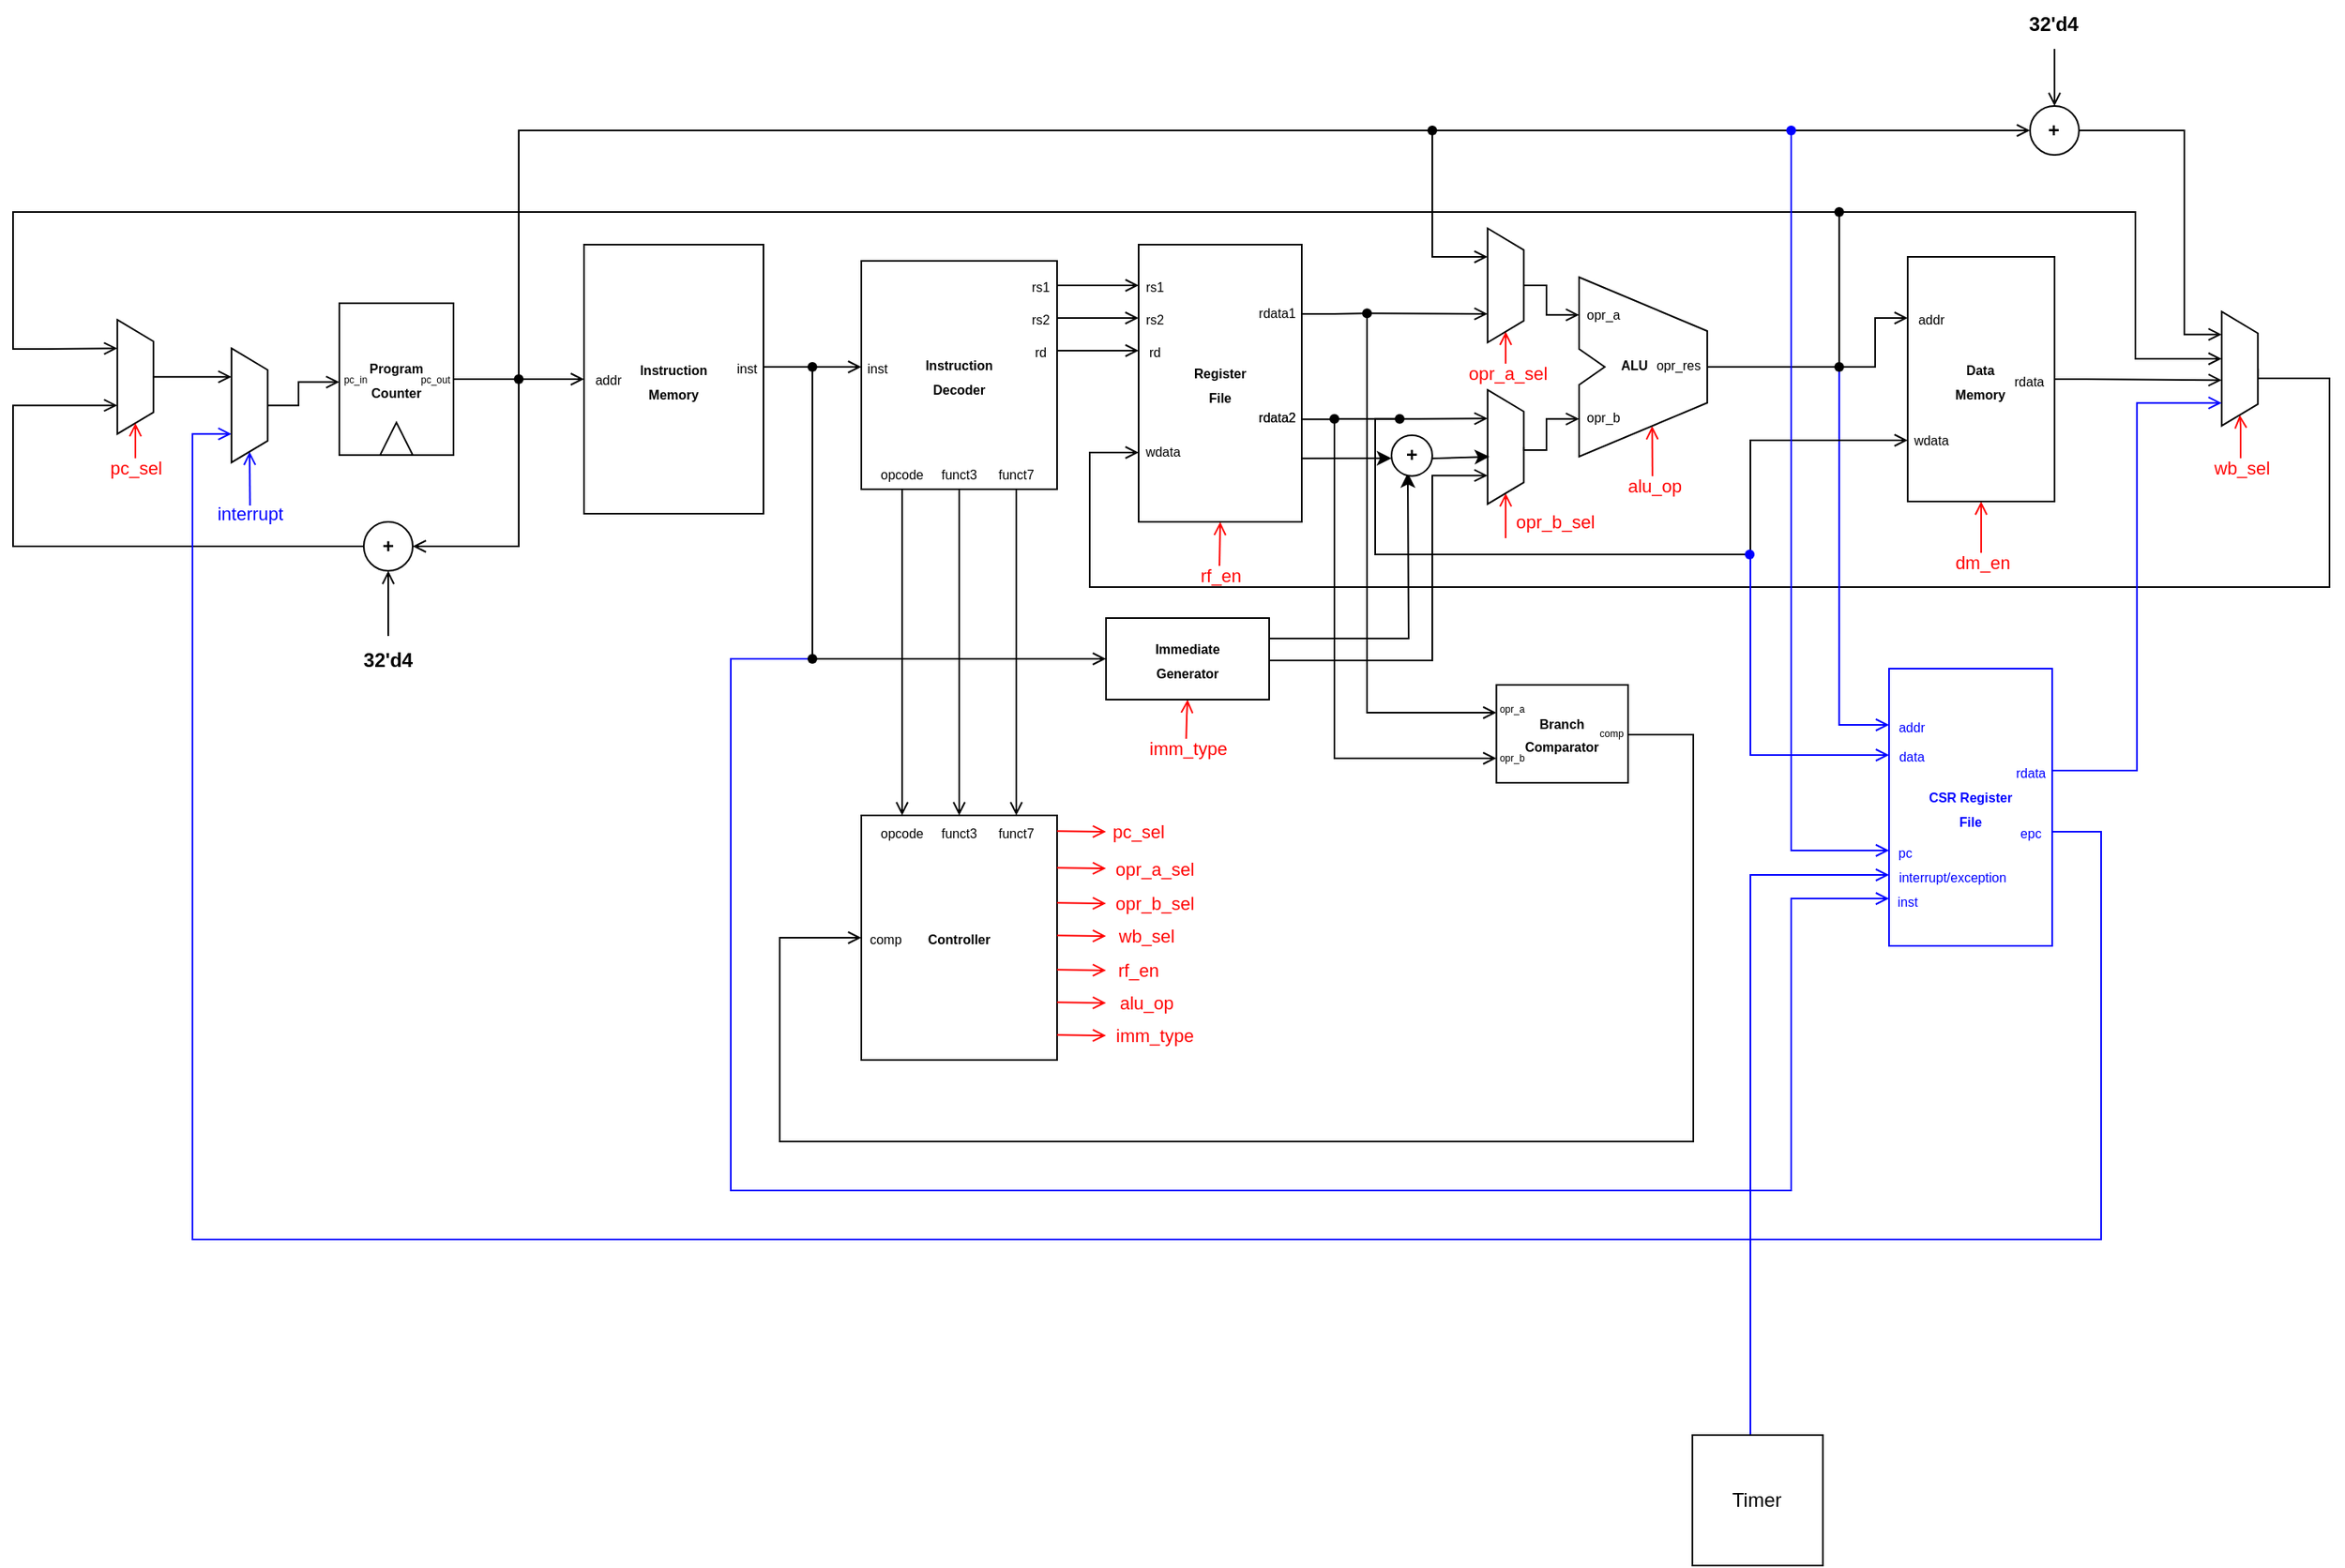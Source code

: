 <mxfile version="24.7.5">
  <diagram name="microarchitecture" id="15ygM7w3dV-8MU-O024R">
    <mxGraphModel dx="2207" dy="823" grid="1" gridSize="10" guides="1" tooltips="1" connect="1" arrows="1" fold="1" page="1" pageScale="1" pageWidth="850" pageHeight="1100" math="0" shadow="0">
      <root>
        <mxCell id="0" />
        <mxCell id="1" parent="0" />
        <mxCell id="EuI0nip87wkuVk568HCP-1" style="edgeStyle=orthogonalEdgeStyle;shape=connector;rounded=0;orthogonalLoop=1;jettySize=auto;html=1;exitX=0.5;exitY=1;exitDx=0;exitDy=0;exitPerimeter=0;labelBackgroundColor=default;strokeColor=#ff0000;align=center;verticalAlign=middle;fontFamily=Helvetica;fontSize=11;fontColor=default;endArrow=open;entryX=0.5;entryY=1;entryDx=0;entryDy=0;entryPerimeter=0;endFill=0;" parent="1" target="EuI0nip87wkuVk568HCP-3" edge="1">
          <mxGeometry relative="1" as="geometry">
            <mxPoint x="454.5" y="420" as="sourcePoint" />
          </mxGeometry>
        </mxCell>
        <mxCell id="EuI0nip87wkuVk568HCP-2" value="&lt;font color=&quot;#ff0000&quot;&gt;rf_en&lt;/font&gt;" style="edgeLabel;html=1;align=center;verticalAlign=middle;resizable=0;points=[];fontSize=11;fontFamily=Helvetica;fontColor=default;" parent="EuI0nip87wkuVk568HCP-1" connectable="0" vertex="1">
          <mxGeometry x="-0.74" relative="1" as="geometry">
            <mxPoint y="6" as="offset" />
          </mxGeometry>
        </mxCell>
        <mxCell id="EuI0nip87wkuVk568HCP-3" value="&lt;b style=&quot;font-size: 8px;&quot;&gt;Register &lt;br&gt;File&lt;/b&gt;" style="rounded=0;whiteSpace=wrap;html=1;points=[[0,0,0,0,0],[0,0.25,0,0,0],[0,0.5,0,0,0],[0,0.75,0,0,0],[0,1,0,0,0],[0.25,0,0,0,0],[0.25,1,0,0,0],[0.5,0,0,0,0],[0.5,1,0,0,0],[0.75,0,0,0,0],[0.75,1,0,0,0],[1,0,0,0,0],[1,0.25,0,0,0],[1,0.5,0,0,0],[1,0.63,0,0,0],[1,0.75,0,0,0],[1,1,0,0,0]];" parent="1" vertex="1">
          <mxGeometry x="405" y="220" width="100" height="170" as="geometry" />
        </mxCell>
        <mxCell id="EuI0nip87wkuVk568HCP-4" value="&lt;b style=&quot;font-size: 8px;&quot;&gt;Instruction &lt;br&gt;Memory&lt;/b&gt;" style="rounded=0;whiteSpace=wrap;html=1;" parent="1" vertex="1">
          <mxGeometry x="65" y="220" width="110" height="165" as="geometry" />
        </mxCell>
        <mxCell id="EuI0nip87wkuVk568HCP-5" value="&lt;font style=&quot;font-size: 8px;&quot;&gt;&lt;b&gt;Instruction&lt;br&gt;Decoder&lt;/b&gt;&lt;/font&gt;" style="rounded=0;whiteSpace=wrap;html=1;" parent="1" vertex="1">
          <mxGeometry x="235" y="230" width="120" height="140" as="geometry" />
        </mxCell>
        <mxCell id="EuI0nip87wkuVk568HCP-6" style="edgeStyle=orthogonalEdgeStyle;rounded=0;orthogonalLoop=1;jettySize=auto;html=1;exitX=1;exitY=0.5;exitDx=0;exitDy=0;entryX=0;entryY=0.5;entryDx=0;entryDy=0;endArrow=open;endFill=0;" parent="1" source="EuI0nip87wkuVk568HCP-18" target="EuI0nip87wkuVk568HCP-17" edge="1">
          <mxGeometry relative="1" as="geometry" />
        </mxCell>
        <mxCell id="EuI0nip87wkuVk568HCP-7" value="&lt;font style=&quot;font-size: 8px;&quot;&gt;rs1&lt;/font&gt;" style="text;html=1;strokeColor=none;fillColor=none;align=center;verticalAlign=middle;whiteSpace=wrap;rounded=0;" parent="1" vertex="1">
          <mxGeometry x="405" y="240" width="20" height="10" as="geometry" />
        </mxCell>
        <mxCell id="EuI0nip87wkuVk568HCP-8" value="&lt;font style=&quot;font-size: 8px;&quot;&gt;rs2&lt;/font&gt;" style="text;html=1;strokeColor=none;fillColor=none;align=center;verticalAlign=middle;whiteSpace=wrap;rounded=0;" parent="1" vertex="1">
          <mxGeometry x="405" y="265" width="20" as="geometry" />
        </mxCell>
        <mxCell id="EuI0nip87wkuVk568HCP-9" value="&lt;font style=&quot;font-size: 8px;&quot;&gt;rd&lt;/font&gt;" style="text;html=1;strokeColor=none;fillColor=none;align=center;verticalAlign=middle;whiteSpace=wrap;rounded=0;" parent="1" vertex="1">
          <mxGeometry x="405" y="280" width="20" height="10" as="geometry" />
        </mxCell>
        <mxCell id="EuI0nip87wkuVk568HCP-10" value="&lt;font style=&quot;font-size: 8px;&quot;&gt;wdata&lt;/font&gt;" style="text;html=1;strokeColor=none;fillColor=none;align=center;verticalAlign=middle;whiteSpace=wrap;rounded=0;" parent="1" vertex="1">
          <mxGeometry x="405" y="341.1" width="30" height="10" as="geometry" />
        </mxCell>
        <mxCell id="EuI0nip87wkuVk568HCP-11" value="" style="endArrow=open;html=1;rounded=0;entryX=0;entryY=0.5;entryDx=0;entryDy=0;exitX=1;exitY=0.5;exitDx=0;exitDy=0;endFill=0;" parent="1" source="EuI0nip87wkuVk568HCP-14" target="EuI0nip87wkuVk568HCP-7" edge="1">
          <mxGeometry width="50" height="50" relative="1" as="geometry">
            <mxPoint x="355" y="250" as="sourcePoint" />
            <mxPoint x="405" y="200" as="targetPoint" />
          </mxGeometry>
        </mxCell>
        <mxCell id="EuI0nip87wkuVk568HCP-12" value="" style="endArrow=open;html=1;rounded=0;entryX=-0.004;entryY=0;entryDx=0;entryDy=0;entryPerimeter=0;exitX=1;exitY=0.5;exitDx=0;exitDy=0;endFill=0;" parent="1" source="EuI0nip87wkuVk568HCP-16" target="EuI0nip87wkuVk568HCP-8" edge="1">
          <mxGeometry width="50" height="50" relative="1" as="geometry">
            <mxPoint x="355" y="265" as="sourcePoint" />
            <mxPoint x="415" y="245" as="targetPoint" />
          </mxGeometry>
        </mxCell>
        <mxCell id="EuI0nip87wkuVk568HCP-13" value="" style="endArrow=open;html=1;rounded=0;exitX=1;exitY=0.5;exitDx=0;exitDy=0;entryX=0;entryY=0.5;entryDx=0;entryDy=0;endFill=0;" parent="1" source="EuI0nip87wkuVk568HCP-15" target="EuI0nip87wkuVk568HCP-9" edge="1">
          <mxGeometry width="50" height="50" relative="1" as="geometry">
            <mxPoint x="375" y="275" as="sourcePoint" />
            <mxPoint x="425" y="225" as="targetPoint" />
          </mxGeometry>
        </mxCell>
        <mxCell id="EuI0nip87wkuVk568HCP-14" value="&lt;font style=&quot;font-size: 8px;&quot;&gt;rs1&lt;/font&gt;" style="text;html=1;strokeColor=none;fillColor=none;align=center;verticalAlign=middle;whiteSpace=wrap;rounded=0;" parent="1" vertex="1">
          <mxGeometry x="335" y="240" width="20" height="10" as="geometry" />
        </mxCell>
        <mxCell id="EuI0nip87wkuVk568HCP-15" value="&lt;font style=&quot;font-size: 8px;&quot;&gt;rd&lt;/font&gt;" style="text;html=1;strokeColor=none;fillColor=none;align=center;verticalAlign=middle;whiteSpace=wrap;rounded=0;" parent="1" vertex="1">
          <mxGeometry x="335" y="280" width="20" height="10" as="geometry" />
        </mxCell>
        <mxCell id="EuI0nip87wkuVk568HCP-16" value="&lt;font style=&quot;font-size: 8px;&quot;&gt;rs2&lt;/font&gt;" style="text;html=1;strokeColor=none;fillColor=none;align=center;verticalAlign=middle;whiteSpace=wrap;rounded=0;" parent="1" vertex="1">
          <mxGeometry x="335" y="260" width="20" height="10" as="geometry" />
        </mxCell>
        <mxCell id="EuI0nip87wkuVk568HCP-17" value="&lt;font style=&quot;font-size: 8px;&quot;&gt;inst&lt;/font&gt;" style="text;html=1;strokeColor=none;fillColor=none;align=center;verticalAlign=middle;whiteSpace=wrap;rounded=0;" parent="1" vertex="1">
          <mxGeometry x="235" y="290" width="20" height="10" as="geometry" />
        </mxCell>
        <mxCell id="EuI0nip87wkuVk568HCP-18" value="&lt;font style=&quot;font-size: 8px;&quot;&gt;inst&lt;/font&gt;" style="text;html=1;strokeColor=none;fillColor=none;align=center;verticalAlign=middle;whiteSpace=wrap;rounded=0;" parent="1" vertex="1">
          <mxGeometry x="155" y="290" width="20" height="10" as="geometry" />
        </mxCell>
        <mxCell id="EuI0nip87wkuVk568HCP-19" style="edgeStyle=orthogonalEdgeStyle;rounded=0;orthogonalLoop=1;jettySize=auto;html=1;entryX=0.5;entryY=0;entryDx=0;entryDy=0;endArrow=open;endFill=0;" parent="1" source="EuI0nip87wkuVk568HCP-20" target="EuI0nip87wkuVk568HCP-28" edge="1">
          <mxGeometry relative="1" as="geometry">
            <mxPoint x="375" y="600.92" as="targetPoint" />
            <Array as="points">
              <mxPoint x="260" y="570" />
              <mxPoint x="260" y="570" />
            </Array>
          </mxGeometry>
        </mxCell>
        <mxCell id="EuI0nip87wkuVk568HCP-20" value="&lt;font style=&quot;font-size: 8px;&quot;&gt;opcode&lt;/font&gt;" style="text;html=1;strokeColor=none;fillColor=none;align=center;verticalAlign=middle;whiteSpace=wrap;rounded=0;" parent="1" vertex="1">
          <mxGeometry x="245" y="350" width="30" height="20" as="geometry" />
        </mxCell>
        <mxCell id="EuI0nip87wkuVk568HCP-21" style="edgeStyle=orthogonalEdgeStyle;rounded=0;orthogonalLoop=1;jettySize=auto;html=1;exitX=0.5;exitY=1;exitDx=0;exitDy=0;entryX=0.5;entryY=0;entryDx=0;entryDy=0;endArrow=open;endFill=0;" parent="1" source="EuI0nip87wkuVk568HCP-22" target="EuI0nip87wkuVk568HCP-29" edge="1">
          <mxGeometry relative="1" as="geometry" />
        </mxCell>
        <mxCell id="EuI0nip87wkuVk568HCP-22" value="&lt;font style=&quot;font-size: 8px;&quot;&gt;funct3&lt;/font&gt;" style="text;html=1;strokeColor=none;fillColor=none;align=center;verticalAlign=middle;whiteSpace=wrap;rounded=0;" parent="1" vertex="1">
          <mxGeometry x="280" y="350" width="30" height="20" as="geometry" />
        </mxCell>
        <mxCell id="EuI0nip87wkuVk568HCP-23" style="edgeStyle=orthogonalEdgeStyle;rounded=0;orthogonalLoop=1;jettySize=auto;html=1;exitX=0.5;exitY=1;exitDx=0;exitDy=0;entryX=0.5;entryY=0;entryDx=0;entryDy=0;endArrow=open;endFill=0;" parent="1" source="EuI0nip87wkuVk568HCP-24" target="EuI0nip87wkuVk568HCP-30" edge="1">
          <mxGeometry relative="1" as="geometry" />
        </mxCell>
        <mxCell id="EuI0nip87wkuVk568HCP-24" value="&lt;font style=&quot;font-size: 8px;&quot;&gt;funct7&lt;/font&gt;" style="text;html=1;strokeColor=none;fillColor=none;align=center;verticalAlign=middle;whiteSpace=wrap;rounded=0;" parent="1" vertex="1">
          <mxGeometry x="315" y="350" width="30" height="20" as="geometry" />
        </mxCell>
        <mxCell id="EuI0nip87wkuVk568HCP-25" style="edgeStyle=orthogonalEdgeStyle;rounded=0;orthogonalLoop=1;jettySize=auto;html=1;entryX=0.57;entryY=0.83;entryDx=0;entryDy=0;entryPerimeter=0;strokeColor=#ff0000;endArrow=open;endFill=0;" parent="1" target="EuI0nip87wkuVk568HCP-32" edge="1">
          <mxGeometry relative="1" as="geometry">
            <mxPoint x="685" y="400" as="targetPoint" />
            <mxPoint x="720" y="370" as="sourcePoint" />
          </mxGeometry>
        </mxCell>
        <mxCell id="EuI0nip87wkuVk568HCP-26" value="&lt;font color=&quot;#ff0000&quot;&gt;alu_op&lt;/font&gt;" style="edgeLabel;html=1;align=center;verticalAlign=middle;resizable=0;points=[];fontSize=11;fontFamily=Helvetica;fontColor=default;" parent="EuI0nip87wkuVk568HCP-25" connectable="0" vertex="1">
          <mxGeometry x="-0.888" relative="1" as="geometry">
            <mxPoint x="1" as="offset" />
          </mxGeometry>
        </mxCell>
        <mxCell id="EuI0nip87wkuVk568HCP-27" value="&lt;font style=&quot;font-size: 8px;&quot;&gt;&lt;b&gt;Controller&lt;/b&gt;&lt;/font&gt;" style="rounded=0;whiteSpace=wrap;html=1;points=[[0,0,0,0,0],[0,0.25,0,0,0],[0,0.5,0,0,0],[0,0.75,0,0,0],[0,1,0,0,0],[0.25,0,0,0,0],[0.25,1,0,0,0],[0.5,0,0,0,0],[0.5,1,0,0,0],[0.75,0,0,0,0],[0.75,1,0,0,0],[1,0.12,0,0,0],[1,0.31,0,0,0],[1,0.5,0,0,0],[1,0.69,0,0,0],[1,0.88,0,0,0]];" parent="1" vertex="1">
          <mxGeometry x="235" y="570" width="120" height="150" as="geometry" />
        </mxCell>
        <mxCell id="EuI0nip87wkuVk568HCP-28" value="&lt;font style=&quot;font-size: 8px;&quot;&gt;opcode&lt;/font&gt;" style="text;html=1;strokeColor=none;fillColor=none;align=center;verticalAlign=middle;whiteSpace=wrap;rounded=0;" parent="1" vertex="1">
          <mxGeometry x="245" y="570" width="30" height="20" as="geometry" />
        </mxCell>
        <mxCell id="EuI0nip87wkuVk568HCP-29" value="&lt;font style=&quot;font-size: 8px;&quot;&gt;funct3&lt;/font&gt;" style="text;html=1;strokeColor=none;fillColor=none;align=center;verticalAlign=middle;whiteSpace=wrap;rounded=0;" parent="1" vertex="1">
          <mxGeometry x="280" y="570" width="30" height="20" as="geometry" />
        </mxCell>
        <mxCell id="EuI0nip87wkuVk568HCP-30" value="&lt;font style=&quot;font-size: 8px;&quot;&gt;funct7&lt;/font&gt;" style="text;html=1;strokeColor=none;fillColor=none;align=center;verticalAlign=middle;whiteSpace=wrap;rounded=0;horizontal=1;" parent="1" vertex="1">
          <mxGeometry x="315" y="570" width="30" height="20" as="geometry" />
        </mxCell>
        <mxCell id="EuI0nip87wkuVk568HCP-31" style="edgeStyle=orthogonalEdgeStyle;rounded=0;orthogonalLoop=1;jettySize=auto;html=1;exitDx=0;exitDy=0;exitPerimeter=0;entryX=0;entryY=0.25;entryDx=0;entryDy=0;endArrow=open;endFill=0;" parent="1" source="EuI0nip87wkuVk568HCP-42" target="EuI0nip87wkuVk568HCP-37" edge="1">
          <mxGeometry relative="1" as="geometry">
            <Array as="points">
              <mxPoint x="856.43" y="295" />
              <mxPoint x="856.43" y="265" />
            </Array>
          </mxGeometry>
        </mxCell>
        <mxCell id="EuI0nip87wkuVk568HCP-32" value="" style="verticalLabelPosition=bottom;verticalAlign=top;html=1;shape=mxgraph.basic.polygon;polyCoords=[[0,0],[1,0.3],[1,0.5],[1,0.7],[0,1],[0,0.6],[0.2,0.5],[0,0.4]];polyline=0;shadow=0;aspect=fixed;points=[[0,0.21,0,0,0],[0,0.79,0,0,0],[0.57,0.83,0,0,0],[1,0.5,0,0,0]];" parent="1" vertex="1">
          <mxGeometry x="675" y="240" width="78.57" height="110" as="geometry" />
        </mxCell>
        <mxCell id="EuI0nip87wkuVk568HCP-33" style="edgeStyle=orthogonalEdgeStyle;rounded=0;orthogonalLoop=1;jettySize=auto;html=1;exitDx=0;exitDy=0;entryX=0.75;entryY=1;entryDx=0;entryDy=0;endArrow=open;endFill=0;" parent="1" source="EuI0nip87wkuVk568HCP-95" target="EuI0nip87wkuVk568HCP-71" edge="1">
          <mxGeometry relative="1" as="geometry">
            <Array as="points">
              <mxPoint x="545" y="263" />
            </Array>
          </mxGeometry>
        </mxCell>
        <mxCell id="EuI0nip87wkuVk568HCP-34" style="edgeStyle=orthogonalEdgeStyle;rounded=0;orthogonalLoop=1;jettySize=auto;html=1;exitX=1;exitY=0.5;exitDx=0;exitDy=0;entryX=0.6;entryY=1;entryDx=0;entryDy=0;entryPerimeter=0;endArrow=open;endFill=0;" parent="1" source="EuI0nip87wkuVk568HCP-37" target="EuI0nip87wkuVk568HCP-126" edge="1">
          <mxGeometry relative="1" as="geometry">
            <mxPoint x="1067.055" y="333.295" as="targetPoint" />
            <Array as="points">
              <mxPoint x="986" y="303" />
              <mxPoint x="1069" y="303" />
            </Array>
          </mxGeometry>
        </mxCell>
        <mxCell id="EuI0nip87wkuVk568HCP-35" style="edgeStyle=orthogonalEdgeStyle;shape=connector;rounded=0;orthogonalLoop=1;jettySize=auto;html=1;labelBackgroundColor=default;strokeColor=#ff0000;align=center;verticalAlign=middle;fontFamily=Helvetica;fontSize=11;fontColor=default;endArrow=open;entryX=0.5;entryY=1;entryDx=0;entryDy=0;endFill=0;" parent="1" target="EuI0nip87wkuVk568HCP-37" edge="1">
          <mxGeometry relative="1" as="geometry">
            <mxPoint x="921.43" y="410" as="sourcePoint" />
          </mxGeometry>
        </mxCell>
        <mxCell id="EuI0nip87wkuVk568HCP-36" value="&lt;font color=&quot;#ff0000&quot;&gt;dm_en&lt;/font&gt;" style="edgeLabel;html=1;align=center;verticalAlign=middle;resizable=0;points=[];fontSize=11;fontFamily=Helvetica;fontColor=default;" parent="EuI0nip87wkuVk568HCP-35" connectable="0" vertex="1">
          <mxGeometry x="-0.537" relative="1" as="geometry">
            <mxPoint y="12" as="offset" />
          </mxGeometry>
        </mxCell>
        <mxCell id="EuI0nip87wkuVk568HCP-37" value="&lt;font style=&quot;font-size: 8px;&quot;&gt;&lt;b&gt;Data&lt;br&gt;Memory&lt;/b&gt;&lt;/font&gt;" style="whiteSpace=wrap;html=1;" parent="1" vertex="1">
          <mxGeometry x="876.43" y="227.5" width="90" height="150" as="geometry" />
        </mxCell>
        <mxCell id="EuI0nip87wkuVk568HCP-38" style="edgeStyle=orthogonalEdgeStyle;shape=connector;rounded=0;orthogonalLoop=1;jettySize=auto;html=1;exitX=0.5;exitY=0;exitDx=0;exitDy=0;labelBackgroundColor=default;strokeColor=#000000;align=center;verticalAlign=middle;fontFamily=Helvetica;fontSize=11;fontColor=default;endArrow=open;entryX=0;entryY=0.75;entryDx=0;entryDy=0;entryPerimeter=0;endFill=0;" parent="1" source="EuI0nip87wkuVk568HCP-126" target="EuI0nip87wkuVk568HCP-3" edge="1">
          <mxGeometry relative="1" as="geometry">
            <mxPoint x="825" y="541.333" as="targetPoint" />
            <mxPoint x="1095.805" y="302.495" as="sourcePoint" />
            <Array as="points">
              <mxPoint x="1091" y="302" />
              <mxPoint x="1135" y="302" />
              <mxPoint x="1135" y="430" />
              <mxPoint x="375" y="430" />
              <mxPoint x="375" y="348" />
            </Array>
          </mxGeometry>
        </mxCell>
        <mxCell id="EuI0nip87wkuVk568HCP-39" value="" style="edgeStyle=orthogonalEdgeStyle;rounded=0;orthogonalLoop=1;jettySize=auto;html=1;exitX=1;exitY=0.5;exitDx=0;exitDy=0;entryDx=0;entryDy=0;endArrow=none;endFill=0;entryX=0.434;entryY=0.63;entryPerimeter=0;exitPerimeter=0;" parent="1" source="EuI0nip87wkuVk568HCP-32" target="EuI0nip87wkuVk568HCP-42" edge="1">
          <mxGeometry relative="1" as="geometry">
            <mxPoint x="805.0" y="295" as="sourcePoint" />
            <mxPoint x="805.0" y="304.86" as="targetPoint" />
            <Array as="points">
              <mxPoint x="785" y="295" />
              <mxPoint x="785" y="295" />
            </Array>
          </mxGeometry>
        </mxCell>
        <mxCell id="EuI0nip87wkuVk568HCP-40" style="edgeStyle=orthogonalEdgeStyle;rounded=0;orthogonalLoop=1;jettySize=auto;html=1;entryX=0.4;entryY=1;entryDx=0;entryDy=0;entryPerimeter=0;endArrow=open;endFill=0;" parent="1" source="EuI0nip87wkuVk568HCP-104" target="EuI0nip87wkuVk568HCP-126" edge="1">
          <mxGeometry relative="1" as="geometry">
            <mxPoint x="1067.055" y="302.495" as="targetPoint" />
            <Array as="points">
              <mxPoint x="1016" y="200" />
              <mxPoint x="1016" y="290" />
              <mxPoint x="1069" y="290" />
            </Array>
          </mxGeometry>
        </mxCell>
        <mxCell id="EuI0nip87wkuVk568HCP-41" style="edgeStyle=orthogonalEdgeStyle;shape=connector;rounded=0;orthogonalLoop=1;jettySize=auto;html=1;entryX=0;entryY=0.5;entryDx=0;entryDy=0;labelBackgroundColor=default;strokeColor=#0000ff;align=center;verticalAlign=middle;fontFamily=Helvetica;fontSize=11;fontColor=default;endArrow=open;endFill=0;" parent="1" source="EuI0nip87wkuVk568HCP-42" target="EuI0nip87wkuVk568HCP-113" edge="1">
          <mxGeometry relative="1" as="geometry">
            <Array as="points">
              <mxPoint x="835" y="295" />
              <mxPoint x="835" y="515" />
            </Array>
          </mxGeometry>
        </mxCell>
        <mxCell id="EuI0nip87wkuVk568HCP-42" value="" style="shape=waypoint;sketch=0;fillStyle=solid;size=6;pointerEvents=1;points=[];fillColor=none;resizable=0;rotatable=0;perimeter=centerPerimeter;snapToPoint=1;" parent="1" vertex="1">
          <mxGeometry x="824.43" y="285" width="20" height="20" as="geometry" />
        </mxCell>
        <mxCell id="EuI0nip87wkuVk568HCP-43" style="edgeStyle=orthogonalEdgeStyle;rounded=0;orthogonalLoop=1;jettySize=auto;html=1;entryX=0;entryY=0.5;entryDx=0;entryDy=0;endArrow=open;endFill=0;" parent="1" source="EuI0nip87wkuVk568HCP-51" target="EuI0nip87wkuVk568HCP-4" edge="1">
          <mxGeometry relative="1" as="geometry" />
        </mxCell>
        <mxCell id="EuI0nip87wkuVk568HCP-44" value="&lt;font style=&quot;font-size: 8px;&quot;&gt;&lt;b&gt;Program&lt;br&gt;Counter&lt;/b&gt;&lt;/font&gt;" style="rounded=0;whiteSpace=wrap;html=1;" parent="1" vertex="1">
          <mxGeometry x="-85" y="255.93" width="70" height="93.13" as="geometry" />
        </mxCell>
        <mxCell id="EuI0nip87wkuVk568HCP-45" value="" style="triangle;whiteSpace=wrap;html=1;rotation=-90;" parent="1" vertex="1">
          <mxGeometry x="-60" y="329.06" width="20" height="20" as="geometry" />
        </mxCell>
        <mxCell id="EuI0nip87wkuVk568HCP-46" value="&lt;b&gt;+&lt;/b&gt;" style="ellipse;whiteSpace=wrap;html=1;aspect=fixed;" parent="1" vertex="1">
          <mxGeometry x="951.43" y="135" width="30" height="30" as="geometry" />
        </mxCell>
        <mxCell id="EuI0nip87wkuVk568HCP-47" style="edgeStyle=orthogonalEdgeStyle;rounded=0;orthogonalLoop=1;jettySize=auto;html=1;entryX=0.2;entryY=1;entryDx=0;entryDy=0;entryPerimeter=0;endArrow=open;endFill=0;" parent="1" source="EuI0nip87wkuVk568HCP-46" target="EuI0nip87wkuVk568HCP-126" edge="1">
          <mxGeometry relative="1" as="geometry">
            <mxPoint x="1067.055" y="271.695" as="targetPoint" />
            <Array as="points">
              <mxPoint x="1046" y="150" />
              <mxPoint x="1046" y="275" />
            </Array>
          </mxGeometry>
        </mxCell>
        <mxCell id="EuI0nip87wkuVk568HCP-48" value="" style="edgeStyle=orthogonalEdgeStyle;rounded=0;orthogonalLoop=1;jettySize=auto;html=1;entryDx=0;entryDy=0;endArrow=none;endFill=0;" parent="1" source="EuI0nip87wkuVk568HCP-44" target="EuI0nip87wkuVk568HCP-51" edge="1">
          <mxGeometry relative="1" as="geometry">
            <mxPoint x="-15" y="302" as="sourcePoint" />
            <mxPoint x="65" y="303" as="targetPoint" />
          </mxGeometry>
        </mxCell>
        <mxCell id="EuI0nip87wkuVk568HCP-49" style="edgeStyle=orthogonalEdgeStyle;rounded=0;orthogonalLoop=1;jettySize=auto;html=1;entryX=0;entryY=0.5;entryDx=0;entryDy=0;endArrow=open;endFill=0;" parent="1" source="EuI0nip87wkuVk568HCP-124" target="EuI0nip87wkuVk568HCP-46" edge="1">
          <mxGeometry relative="1" as="geometry">
            <mxPoint x="816.43" y="160" as="targetPoint" />
            <Array as="points">
              <mxPoint x="816.43" y="150" />
              <mxPoint x="816.43" y="150" />
            </Array>
          </mxGeometry>
        </mxCell>
        <mxCell id="EuI0nip87wkuVk568HCP-50" style="edgeStyle=orthogonalEdgeStyle;rounded=0;orthogonalLoop=1;jettySize=auto;html=1;entryX=1;entryY=0.5;entryDx=0;entryDy=0;endArrow=open;endFill=0;" parent="1" source="EuI0nip87wkuVk568HCP-51" target="EuI0nip87wkuVk568HCP-53" edge="1">
          <mxGeometry relative="1" as="geometry">
            <Array as="points">
              <mxPoint x="25" y="405" />
            </Array>
          </mxGeometry>
        </mxCell>
        <mxCell id="EuI0nip87wkuVk568HCP-51" value="" style="shape=waypoint;sketch=0;fillStyle=solid;size=6;pointerEvents=1;points=[];fillColor=none;resizable=0;rotatable=0;perimeter=centerPerimeter;snapToPoint=1;" parent="1" vertex="1">
          <mxGeometry x="15" y="292.5" width="20" height="20" as="geometry" />
        </mxCell>
        <mxCell id="EuI0nip87wkuVk568HCP-52" style="edgeStyle=orthogonalEdgeStyle;rounded=0;orthogonalLoop=1;jettySize=auto;html=1;exitX=0.5;exitY=0;exitDx=0;exitDy=0;entryX=0.25;entryY=1;entryDx=0;entryDy=0;endArrow=open;endFill=0;" parent="1" source="EuI0nip87wkuVk568HCP-80" target="EuI0nip87wkuVk568HCP-144" edge="1">
          <mxGeometry relative="1" as="geometry">
            <Array as="points" />
          </mxGeometry>
        </mxCell>
        <mxCell id="EuI0nip87wkuVk568HCP-53" value="&lt;b&gt;+&lt;/b&gt;" style="ellipse;whiteSpace=wrap;html=1;aspect=fixed;" parent="1" vertex="1">
          <mxGeometry x="-70" y="390" width="30" height="30" as="geometry" />
        </mxCell>
        <mxCell id="EuI0nip87wkuVk568HCP-54" style="edgeStyle=orthogonalEdgeStyle;rounded=0;orthogonalLoop=1;jettySize=auto;html=1;entryX=0.5;entryY=1;entryDx=0;entryDy=0;endArrow=open;endFill=0;" parent="1" source="EuI0nip87wkuVk568HCP-55" target="EuI0nip87wkuVk568HCP-53" edge="1">
          <mxGeometry relative="1" as="geometry" />
        </mxCell>
        <mxCell id="EuI0nip87wkuVk568HCP-55" value="&lt;b&gt;32&#39;d4&lt;/b&gt;" style="text;html=1;strokeColor=none;fillColor=none;align=center;verticalAlign=middle;whiteSpace=wrap;rounded=0;" parent="1" vertex="1">
          <mxGeometry x="-85" y="460" width="60" height="30" as="geometry" />
        </mxCell>
        <mxCell id="EuI0nip87wkuVk568HCP-56" style="edgeStyle=orthogonalEdgeStyle;rounded=0;orthogonalLoop=1;jettySize=auto;html=1;entryX=0.5;entryY=0;entryDx=0;entryDy=0;endArrow=open;endFill=0;" parent="1" source="EuI0nip87wkuVk568HCP-57" target="EuI0nip87wkuVk568HCP-46" edge="1">
          <mxGeometry relative="1" as="geometry" />
        </mxCell>
        <mxCell id="EuI0nip87wkuVk568HCP-57" value="&lt;b&gt;32&#39;d4&lt;/b&gt;" style="text;html=1;strokeColor=none;fillColor=none;align=center;verticalAlign=middle;whiteSpace=wrap;rounded=0;" parent="1" vertex="1">
          <mxGeometry x="936.43" y="70" width="60" height="30" as="geometry" />
        </mxCell>
        <mxCell id="EuI0nip87wkuVk568HCP-58" value="&lt;font style=&quot;font-size: 8px;&quot;&gt;addr&lt;/font&gt;" style="text;html=1;strokeColor=none;fillColor=none;align=center;verticalAlign=middle;whiteSpace=wrap;rounded=0;" parent="1" vertex="1">
          <mxGeometry x="65" y="297.49" width="30" height="10" as="geometry" />
        </mxCell>
        <mxCell id="EuI0nip87wkuVk568HCP-59" style="edgeStyle=orthogonalEdgeStyle;rounded=0;orthogonalLoop=1;jettySize=auto;html=1;entryX=1;entryY=0.5;entryDx=0;entryDy=0;strokeColor=#ff0000;endArrow=open;endFill=0;" parent="1" target="EuI0nip87wkuVk568HCP-61" edge="1">
          <mxGeometry relative="1" as="geometry">
            <mxPoint x="630" y="400" as="sourcePoint" />
          </mxGeometry>
        </mxCell>
        <mxCell id="EuI0nip87wkuVk568HCP-60" value="&lt;font color=&quot;#ff0000&quot;&gt;opr_b_sel&lt;/font&gt;" style="edgeLabel;html=1;align=center;verticalAlign=middle;resizable=0;points=[];fontSize=11;fontFamily=Helvetica;fontColor=default;" parent="EuI0nip87wkuVk568HCP-59" connectable="0" vertex="1">
          <mxGeometry x="-0.859" y="1" relative="1" as="geometry">
            <mxPoint x="31" y="-8" as="offset" />
          </mxGeometry>
        </mxCell>
        <mxCell id="EuI0nip87wkuVk568HCP-61" value="" style="shape=trapezoid;perimeter=trapezoidPerimeter;whiteSpace=wrap;html=1;fixedSize=1;rotation=90;size=13.27;" parent="1" vertex="1">
          <mxGeometry x="595" y="333" width="70" height="22.2" as="geometry" />
        </mxCell>
        <mxCell id="EuI0nip87wkuVk568HCP-62" style="edgeStyle=orthogonalEdgeStyle;rounded=0;orthogonalLoop=1;jettySize=auto;html=1;exitX=0.5;exitY=0;exitDx=0;exitDy=0;exitPerimeter=0;entryX=0;entryY=0.79;entryDx=0;entryDy=0;entryPerimeter=0;endArrow=open;endFill=0;" parent="1" source="EuI0nip87wkuVk568HCP-61" target="EuI0nip87wkuVk568HCP-32" edge="1">
          <mxGeometry relative="1" as="geometry">
            <Array as="points">
              <mxPoint x="655" y="346" />
              <mxPoint x="655" y="327" />
            </Array>
          </mxGeometry>
        </mxCell>
        <mxCell id="EuI0nip87wkuVk568HCP-63" style="edgeStyle=orthogonalEdgeStyle;rounded=0;orthogonalLoop=1;jettySize=auto;html=1;entryX=0.75;entryY=1;entryDx=0;entryDy=0;exitX=1;exitY=0.5;exitDx=0;exitDy=0;endArrow=open;endFill=0;" parent="1" source="EuI0nip87wkuVk568HCP-66" target="EuI0nip87wkuVk568HCP-61" edge="1">
          <mxGeometry relative="1" as="geometry">
            <Array as="points">
              <mxPoint x="585" y="475" />
              <mxPoint x="585" y="362" />
            </Array>
          </mxGeometry>
        </mxCell>
        <mxCell id="EuI0nip87wkuVk568HCP-64" style="edgeStyle=orthogonalEdgeStyle;rounded=0;orthogonalLoop=1;jettySize=auto;html=1;strokeColor=#FF0000;endArrow=open;endFill=0;" parent="1" target="EuI0nip87wkuVk568HCP-66" edge="1">
          <mxGeometry relative="1" as="geometry">
            <mxPoint x="434" y="529" as="sourcePoint" />
          </mxGeometry>
        </mxCell>
        <mxCell id="EuI0nip87wkuVk568HCP-65" value="&lt;font color=&quot;#ff0000&quot;&gt;imm_type&lt;/font&gt;" style="edgeLabel;html=1;align=center;verticalAlign=middle;resizable=0;points=[];fontSize=11;fontFamily=Helvetica;fontColor=default;" parent="EuI0nip87wkuVk568HCP-64" connectable="0" vertex="1">
          <mxGeometry x="-0.64" y="1" relative="1" as="geometry">
            <mxPoint x="2" y="5" as="offset" />
          </mxGeometry>
        </mxCell>
        <mxCell id="H_d8gS4-WrTlVjUCSUD9-4" style="edgeStyle=orthogonalEdgeStyle;rounded=0;orthogonalLoop=1;jettySize=auto;html=1;exitX=1;exitY=0.25;exitDx=0;exitDy=0;" parent="1" source="EuI0nip87wkuVk568HCP-66" edge="1">
          <mxGeometry relative="1" as="geometry">
            <mxPoint x="570" y="360" as="targetPoint" />
          </mxGeometry>
        </mxCell>
        <mxCell id="EuI0nip87wkuVk568HCP-66" value="&lt;font style=&quot;font-size: 8px;&quot;&gt;&lt;b&gt;Immediate&lt;br&gt;Generator&lt;/b&gt;&lt;/font&gt;" style="rounded=0;whiteSpace=wrap;html=1;" parent="1" vertex="1">
          <mxGeometry x="385" y="449" width="100" height="50" as="geometry" />
        </mxCell>
        <mxCell id="EuI0nip87wkuVk568HCP-67" style="edgeStyle=orthogonalEdgeStyle;rounded=0;orthogonalLoop=1;jettySize=auto;html=1;entryX=0;entryY=0.5;entryDx=0;entryDy=0;endArrow=open;endFill=0;" parent="1" source="EuI0nip87wkuVk568HCP-68" target="EuI0nip87wkuVk568HCP-66" edge="1">
          <mxGeometry relative="1" as="geometry">
            <Array as="points">
              <mxPoint x="205" y="474" />
            </Array>
          </mxGeometry>
        </mxCell>
        <mxCell id="EuI0nip87wkuVk568HCP-68" value="" style="shape=waypoint;sketch=0;fillStyle=solid;size=6;pointerEvents=1;points=[];fillColor=none;resizable=0;rotatable=0;perimeter=centerPerimeter;snapToPoint=1;" parent="1" vertex="1">
          <mxGeometry x="195" y="285" width="20" height="20" as="geometry" />
        </mxCell>
        <mxCell id="EuI0nip87wkuVk568HCP-69" style="edgeStyle=orthogonalEdgeStyle;rounded=0;orthogonalLoop=1;jettySize=auto;html=1;entryX=1;entryY=0.5;entryDx=0;entryDy=0;strokeColor=#ff0000;endArrow=open;endFill=0;" parent="1" target="EuI0nip87wkuVk568HCP-71" edge="1">
          <mxGeometry relative="1" as="geometry">
            <mxPoint x="630" y="300" as="sourcePoint" />
          </mxGeometry>
        </mxCell>
        <mxCell id="EuI0nip87wkuVk568HCP-70" value="&lt;font color=&quot;#ff0000&quot;&gt;opr_a_sel&lt;/font&gt;" style="edgeLabel;html=1;align=center;verticalAlign=middle;resizable=0;points=[];fontSize=11;fontFamily=Helvetica;fontColor=default;" parent="EuI0nip87wkuVk568HCP-69" connectable="0" vertex="1">
          <mxGeometry x="-0.907" y="-1" relative="1" as="geometry">
            <mxPoint as="offset" />
          </mxGeometry>
        </mxCell>
        <mxCell id="EuI0nip87wkuVk568HCP-71" value="" style="shape=trapezoid;perimeter=trapezoidPerimeter;whiteSpace=wrap;html=1;fixedSize=1;rotation=90;size=13.27;" parent="1" vertex="1">
          <mxGeometry x="595" y="233.9" width="70" height="22.2" as="geometry" />
        </mxCell>
        <mxCell id="EuI0nip87wkuVk568HCP-72" value="" style="edgeStyle=orthogonalEdgeStyle;rounded=0;orthogonalLoop=1;jettySize=auto;html=1;endArrow=none;endFill=0;" parent="1" source="EuI0nip87wkuVk568HCP-97" target="EuI0nip87wkuVk568HCP-51" edge="1">
          <mxGeometry relative="1" as="geometry">
            <mxPoint x="565" y="170" as="sourcePoint" />
            <mxPoint x="-145" y="285" as="targetPoint" />
            <Array as="points">
              <mxPoint x="25" y="150" />
            </Array>
          </mxGeometry>
        </mxCell>
        <mxCell id="EuI0nip87wkuVk568HCP-73" style="edgeStyle=orthogonalEdgeStyle;rounded=0;orthogonalLoop=1;jettySize=auto;html=1;entryX=0.25;entryY=1;entryDx=0;entryDy=0;endArrow=open;endFill=0;" parent="1" source="EuI0nip87wkuVk568HCP-97" target="EuI0nip87wkuVk568HCP-71" edge="1">
          <mxGeometry relative="1" as="geometry">
            <mxPoint x="585" y="170" as="sourcePoint" />
            <Array as="points">
              <mxPoint x="585" y="228" />
            </Array>
          </mxGeometry>
        </mxCell>
        <mxCell id="EuI0nip87wkuVk568HCP-74" style="edgeStyle=orthogonalEdgeStyle;rounded=0;orthogonalLoop=1;jettySize=auto;html=1;entryX=0;entryY=0.21;entryDx=0;entryDy=0;entryPerimeter=0;exitX=0.5;exitY=0;exitDx=0;exitDy=0;endArrow=open;endFill=0;" parent="1" source="EuI0nip87wkuVk568HCP-71" target="EuI0nip87wkuVk568HCP-32" edge="1">
          <mxGeometry relative="1" as="geometry">
            <mxPoint x="635" y="260" as="sourcePoint" />
            <Array as="points">
              <mxPoint x="655" y="245" />
              <mxPoint x="655" y="263" />
            </Array>
          </mxGeometry>
        </mxCell>
        <mxCell id="EuI0nip87wkuVk568HCP-75" style="edgeStyle=orthogonalEdgeStyle;shape=connector;rounded=0;orthogonalLoop=1;jettySize=auto;html=1;labelBackgroundColor=default;strokeColor=#000000;align=center;verticalAlign=middle;fontFamily=Helvetica;fontSize=11;fontColor=default;endArrow=open;exitX=1;exitY=0.75;exitDx=0;exitDy=0;entryX=0;entryY=0.5;entryDx=0;entryDy=0;endFill=0;" parent="1" source="EuI0nip87wkuVk568HCP-82" target="EuI0nip87wkuVk568HCP-81" edge="1">
          <mxGeometry relative="1" as="geometry">
            <mxPoint x="245" y="626.5" as="targetPoint" />
            <mxPoint x="755.71" y="521.5" as="sourcePoint" />
            <Array as="points">
              <mxPoint x="745" y="520" />
              <mxPoint x="745" y="770" />
              <mxPoint x="185" y="770" />
              <mxPoint x="185" y="645" />
            </Array>
          </mxGeometry>
        </mxCell>
        <mxCell id="EuI0nip87wkuVk568HCP-76" value="&lt;font style=&quot;font-size: 8px;&quot;&gt;&lt;b&gt;Branch&lt;br&gt;Comparator&lt;/b&gt;&lt;/font&gt;" style="whiteSpace=wrap;html=1;fontFamily=Helvetica;fontSize=11;fontColor=default;" parent="1" vertex="1">
          <mxGeometry x="624.29" y="490" width="80.71" height="60" as="geometry" />
        </mxCell>
        <mxCell id="EuI0nip87wkuVk568HCP-77" style="edgeStyle=orthogonalEdgeStyle;shape=connector;rounded=0;orthogonalLoop=1;jettySize=auto;html=1;entryX=0;entryY=1;entryDx=0;entryDy=0;labelBackgroundColor=default;strokeColor=#000000;align=center;verticalAlign=middle;fontFamily=Helvetica;fontSize=11;fontColor=default;endArrow=open;endFill=0;" parent="1" source="EuI0nip87wkuVk568HCP-95" target="EuI0nip87wkuVk568HCP-83" edge="1">
          <mxGeometry relative="1" as="geometry">
            <mxPoint x="635" y="280" as="sourcePoint" />
            <mxPoint x="675.0" y="507" as="targetPoint" />
            <Array as="points">
              <mxPoint x="545" y="507" />
            </Array>
          </mxGeometry>
        </mxCell>
        <mxCell id="EuI0nip87wkuVk568HCP-78" style="edgeStyle=orthogonalEdgeStyle;shape=connector;rounded=0;orthogonalLoop=1;jettySize=auto;html=1;labelBackgroundColor=default;strokeColor=#000000;align=center;verticalAlign=middle;fontFamily=Helvetica;fontSize=11;fontColor=default;endArrow=open;entryX=0;entryY=0.75;entryDx=0;entryDy=0;endFill=0;" parent="1" source="EuI0nip87wkuVk568HCP-93" target="EuI0nip87wkuVk568HCP-76" edge="1">
          <mxGeometry relative="1" as="geometry">
            <mxPoint x="615" y="250" as="targetPoint" />
            <mxPoint x="535" y="330" as="sourcePoint" />
            <Array as="points">
              <mxPoint x="525" y="535" />
            </Array>
          </mxGeometry>
        </mxCell>
        <mxCell id="EuI0nip87wkuVk568HCP-79" value="" style="edgeStyle=orthogonalEdgeStyle;rounded=0;orthogonalLoop=1;jettySize=auto;html=1;exitX=0;exitY=0.5;exitDx=0;exitDy=0;entryX=0.75;entryY=1;entryDx=0;entryDy=0;endArrow=open;endFill=0;" parent="1" source="EuI0nip87wkuVk568HCP-53" target="EuI0nip87wkuVk568HCP-80" edge="1">
          <mxGeometry relative="1" as="geometry">
            <mxPoint x="-70" y="405" as="sourcePoint" />
            <mxPoint x="-85" y="302" as="targetPoint" />
            <Array as="points">
              <mxPoint x="-285" y="405" />
              <mxPoint x="-285" y="319" />
            </Array>
          </mxGeometry>
        </mxCell>
        <mxCell id="EuI0nip87wkuVk568HCP-80" value="" style="shape=trapezoid;perimeter=trapezoidPerimeter;whiteSpace=wrap;html=1;fixedSize=1;rotation=90;size=13.27;" parent="1" vertex="1">
          <mxGeometry x="-245" y="290.0" width="70" height="22.2" as="geometry" />
        </mxCell>
        <mxCell id="EuI0nip87wkuVk568HCP-81" value="&lt;font style=&quot;font-size: 8px;&quot;&gt;comp&lt;/font&gt;" style="text;html=1;strokeColor=none;fillColor=none;align=center;verticalAlign=middle;whiteSpace=wrap;rounded=0;" parent="1" vertex="1">
          <mxGeometry x="235" y="635" width="30" height="20" as="geometry" />
        </mxCell>
        <mxCell id="EuI0nip87wkuVk568HCP-82" value="&lt;font style=&quot;font-size: 6px;&quot;&gt;comp&lt;/font&gt;" style="text;html=1;strokeColor=none;fillColor=none;align=center;verticalAlign=middle;whiteSpace=wrap;rounded=0;" parent="1" vertex="1">
          <mxGeometry x="685" y="513" width="20" height="10" as="geometry" />
        </mxCell>
        <mxCell id="EuI0nip87wkuVk568HCP-83" value="&lt;font style=&quot;font-size: 6px;&quot;&gt;opr_a&lt;/font&gt;" style="text;html=1;strokeColor=none;fillColor=none;align=center;verticalAlign=middle;whiteSpace=wrap;rounded=0;" parent="1" vertex="1">
          <mxGeometry x="624.29" y="499" width="20" height="8" as="geometry" />
        </mxCell>
        <mxCell id="EuI0nip87wkuVk568HCP-84" value="&lt;font style=&quot;font-size: 6px;&quot;&gt;opr_b&lt;/font&gt;" style="text;html=1;strokeColor=none;fillColor=none;align=center;verticalAlign=middle;whiteSpace=wrap;rounded=0;" parent="1" vertex="1">
          <mxGeometry x="624.29" y="529" width="20" height="8" as="geometry" />
        </mxCell>
        <mxCell id="EuI0nip87wkuVk568HCP-85" value="&lt;font style=&quot;font-size: 6px;&quot;&gt;pc_in&lt;/font&gt;" style="text;html=1;strokeColor=none;fillColor=none;align=center;verticalAlign=middle;whiteSpace=wrap;rounded=0;" parent="1" vertex="1">
          <mxGeometry x="-85" y="293" width="20" height="15" as="geometry" />
        </mxCell>
        <mxCell id="EuI0nip87wkuVk568HCP-86" value="&lt;font style=&quot;font-size: 6px;&quot;&gt;pc_out&lt;/font&gt;" style="text;html=1;strokeColor=none;fillColor=none;align=center;verticalAlign=middle;whiteSpace=wrap;rounded=0;" parent="1" vertex="1">
          <mxGeometry x="-37" y="296" width="22" height="10" as="geometry" />
        </mxCell>
        <mxCell id="EuI0nip87wkuVk568HCP-87" style="edgeStyle=orthogonalEdgeStyle;shape=connector;rounded=0;orthogonalLoop=1;jettySize=auto;html=1;entryX=0;entryY=0.75;entryDx=0;entryDy=0;labelBackgroundColor=default;strokeColor=#000000;align=center;verticalAlign=middle;fontFamily=Helvetica;fontSize=11;fontColor=default;endArrow=open;endFill=0;" parent="1" source="EuI0nip87wkuVk568HCP-90" target="EuI0nip87wkuVk568HCP-37" edge="1">
          <mxGeometry relative="1" as="geometry">
            <Array as="points">
              <mxPoint x="550" y="327" />
              <mxPoint x="550" y="410" />
              <mxPoint x="780" y="410" />
              <mxPoint x="780" y="340" />
            </Array>
          </mxGeometry>
        </mxCell>
        <mxCell id="EuI0nip87wkuVk568HCP-88" value="&lt;font style=&quot;font-size: 8px;&quot;&gt;rdata2&lt;/font&gt;" style="text;html=1;strokeColor=none;fillColor=none;align=center;verticalAlign=middle;whiteSpace=wrap;rounded=0;" parent="1" vertex="1">
          <mxGeometry x="475" y="320" width="30" height="10" as="geometry" />
        </mxCell>
        <mxCell id="EuI0nip87wkuVk568HCP-89" value="&lt;font style=&quot;font-size: 8px;&quot;&gt;rdata1&lt;/font&gt;" style="text;html=1;strokeColor=none;fillColor=none;align=center;verticalAlign=middle;whiteSpace=wrap;rounded=0;" parent="1" vertex="1">
          <mxGeometry x="475" y="256.1" width="30" height="10" as="geometry" />
        </mxCell>
        <mxCell id="EuI0nip87wkuVk568HCP-90" value="" style="shape=waypoint;sketch=0;fillStyle=solid;size=6;pointerEvents=1;points=[];fillColor=none;resizable=0;rotatable=0;perimeter=centerPerimeter;snapToPoint=1;fontFamily=Helvetica;fontSize=11;fontColor=default;" parent="1" vertex="1">
          <mxGeometry x="555" y="316.87" width="20" height="20" as="geometry" />
        </mxCell>
        <mxCell id="EuI0nip87wkuVk568HCP-91" value="" style="edgeStyle=orthogonalEdgeStyle;rounded=0;orthogonalLoop=1;jettySize=auto;html=1;entryDx=0;entryDy=0;entryPerimeter=0;exitX=1;exitY=0.63;exitDx=0;exitDy=0;exitPerimeter=0;endArrow=none;endFill=0;" parent="1" source="EuI0nip87wkuVk568HCP-3" target="EuI0nip87wkuVk568HCP-93" edge="1">
          <mxGeometry relative="1" as="geometry">
            <mxPoint x="505" y="327" as="sourcePoint" />
            <mxPoint x="555" y="327" as="targetPoint" />
            <Array as="points" />
          </mxGeometry>
        </mxCell>
        <mxCell id="EuI0nip87wkuVk568HCP-92" style="edgeStyle=orthogonalEdgeStyle;shape=connector;rounded=0;orthogonalLoop=1;jettySize=auto;html=1;entryX=0.25;entryY=1;entryDx=0;entryDy=0;labelBackgroundColor=default;strokeColor=#000000;align=center;verticalAlign=middle;fontFamily=Helvetica;fontSize=11;fontColor=default;endArrow=open;endFill=0;" parent="1" source="EuI0nip87wkuVk568HCP-93" target="EuI0nip87wkuVk568HCP-61" edge="1">
          <mxGeometry relative="1" as="geometry" />
        </mxCell>
        <mxCell id="EuI0nip87wkuVk568HCP-93" value="" style="shape=waypoint;sketch=0;fillStyle=solid;size=6;pointerEvents=1;points=[];fillColor=none;resizable=0;rotatable=0;perimeter=centerPerimeter;snapToPoint=1;fontFamily=Helvetica;fontSize=11;fontColor=default;" parent="1" vertex="1">
          <mxGeometry x="515" y="316.87" width="20" height="20" as="geometry" />
        </mxCell>
        <mxCell id="EuI0nip87wkuVk568HCP-94" value="" style="edgeStyle=orthogonalEdgeStyle;rounded=0;orthogonalLoop=1;jettySize=auto;html=1;exitX=1;exitY=0.25;exitDx=0;exitDy=0;exitPerimeter=0;endArrow=none;endFill=0;" parent="1" source="EuI0nip87wkuVk568HCP-3" target="EuI0nip87wkuVk568HCP-95" edge="1">
          <mxGeometry relative="1" as="geometry">
            <mxPoint x="505" y="263" as="sourcePoint" />
            <mxPoint x="525" y="280" as="targetPoint" />
          </mxGeometry>
        </mxCell>
        <mxCell id="EuI0nip87wkuVk568HCP-95" value="" style="shape=waypoint;sketch=0;fillStyle=solid;size=6;pointerEvents=1;points=[];fillColor=none;resizable=0;rotatable=0;perimeter=centerPerimeter;snapToPoint=1;fontFamily=Helvetica;fontSize=11;fontColor=default;" parent="1" vertex="1">
          <mxGeometry x="535" y="252.1" width="20" height="20" as="geometry" />
        </mxCell>
        <mxCell id="EuI0nip87wkuVk568HCP-96" value="" style="edgeStyle=orthogonalEdgeStyle;rounded=0;orthogonalLoop=1;jettySize=auto;html=1;entryDx=0;entryDy=0;endArrow=open;endFill=0;" parent="1" target="EuI0nip87wkuVk568HCP-97" edge="1">
          <mxGeometry relative="1" as="geometry">
            <mxPoint x="585" y="150" as="sourcePoint" />
            <mxPoint x="619" y="207" as="targetPoint" />
            <Array as="points" />
          </mxGeometry>
        </mxCell>
        <mxCell id="EuI0nip87wkuVk568HCP-97" value="" style="shape=waypoint;sketch=0;fillStyle=solid;size=6;pointerEvents=1;points=[];fillColor=none;resizable=0;rotatable=0;perimeter=centerPerimeter;snapToPoint=1;" parent="1" vertex="1">
          <mxGeometry x="575" y="140" width="20" height="20" as="geometry" />
        </mxCell>
        <mxCell id="EuI0nip87wkuVk568HCP-98" style="edgeStyle=orthogonalEdgeStyle;shape=connector;rounded=0;orthogonalLoop=1;jettySize=auto;html=1;labelBackgroundColor=default;strokeColor=#ff0000;align=center;verticalAlign=middle;fontFamily=Helvetica;fontSize=11;fontColor=default;endArrow=open;entryX=1;entryY=0.5;entryDx=0;entryDy=0;endFill=0;" parent="1" target="EuI0nip87wkuVk568HCP-126" edge="1">
          <mxGeometry relative="1" as="geometry">
            <mxPoint x="1079.5" y="331.545" as="targetPoint" />
            <mxPoint x="1080.5" y="360.69" as="sourcePoint" />
            <Array as="points">
              <mxPoint x="1080" y="331" />
              <mxPoint x="1080" y="331" />
            </Array>
          </mxGeometry>
        </mxCell>
        <mxCell id="EuI0nip87wkuVk568HCP-99" value="&lt;font color=&quot;#ff0000&quot;&gt;wb_sel&lt;/font&gt;" style="edgeLabel;html=1;align=center;verticalAlign=middle;resizable=0;points=[];fontSize=11;fontFamily=Helvetica;fontColor=default;" parent="EuI0nip87wkuVk568HCP-98" connectable="0" vertex="1">
          <mxGeometry x="-0.377" relative="1" as="geometry">
            <mxPoint y="8" as="offset" />
          </mxGeometry>
        </mxCell>
        <mxCell id="EuI0nip87wkuVk568HCP-100" style="edgeStyle=orthogonalEdgeStyle;rounded=0;orthogonalLoop=1;jettySize=auto;html=1;entryX=1;entryY=0.5;entryDx=0;entryDy=0;strokeColor=#ff0000;endArrow=open;endFill=0;" parent="1" target="EuI0nip87wkuVk568HCP-80" edge="1">
          <mxGeometry relative="1" as="geometry">
            <mxPoint x="-210.22" y="335.18" as="targetPoint" />
            <mxPoint x="-210" y="358.61" as="sourcePoint" />
          </mxGeometry>
        </mxCell>
        <mxCell id="EuI0nip87wkuVk568HCP-101" value="&lt;font color=&quot;#ff0000&quot;&gt;pc_sel&lt;/font&gt;" style="edgeLabel;html=1;align=center;verticalAlign=middle;resizable=0;points=[];fontSize=11;fontFamily=Helvetica;fontColor=default;" parent="EuI0nip87wkuVk568HCP-100" connectable="0" vertex="1">
          <mxGeometry x="-0.327" y="-1" relative="1" as="geometry">
            <mxPoint x="-1" y="8" as="offset" />
          </mxGeometry>
        </mxCell>
        <mxCell id="EuI0nip87wkuVk568HCP-102" value="" style="edgeStyle=orthogonalEdgeStyle;rounded=0;orthogonalLoop=1;jettySize=auto;html=1;entryDx=0;entryDy=0;entryPerimeter=0;endArrow=none;endFill=0;" parent="1" source="EuI0nip87wkuVk568HCP-42" target="EuI0nip87wkuVk568HCP-104" edge="1">
          <mxGeometry relative="1" as="geometry">
            <mxPoint x="1067.43" y="302" as="targetPoint" />
            <mxPoint x="835" y="290" as="sourcePoint" />
            <Array as="points" />
          </mxGeometry>
        </mxCell>
        <mxCell id="EuI0nip87wkuVk568HCP-103" style="edgeStyle=orthogonalEdgeStyle;shape=connector;rounded=0;orthogonalLoop=1;jettySize=auto;html=1;entryX=0.25;entryY=1;entryDx=0;entryDy=0;labelBackgroundColor=default;strokeColor=#000000;align=center;verticalAlign=middle;fontFamily=Helvetica;fontSize=11;fontColor=default;endArrow=open;endFill=0;" parent="1" source="EuI0nip87wkuVk568HCP-104" target="EuI0nip87wkuVk568HCP-80" edge="1">
          <mxGeometry relative="1" as="geometry">
            <Array as="points">
              <mxPoint x="-285" y="200" />
              <mxPoint x="-285" y="284" />
              <mxPoint x="-265" y="284" />
            </Array>
          </mxGeometry>
        </mxCell>
        <mxCell id="EuI0nip87wkuVk568HCP-104" value="" style="shape=waypoint;sketch=0;fillStyle=solid;size=6;pointerEvents=1;points=[];fillColor=none;resizable=0;rotatable=0;perimeter=centerPerimeter;snapToPoint=1;fontFamily=Helvetica;fontSize=11;fontColor=default;" parent="1" vertex="1">
          <mxGeometry x="824.43" y="190" width="20" height="20" as="geometry" />
        </mxCell>
        <mxCell id="EuI0nip87wkuVk568HCP-105" value="&lt;font style=&quot;font-size: 8px;&quot;&gt;opr_a&lt;/font&gt;" style="text;html=1;strokeColor=none;fillColor=none;align=center;verticalAlign=middle;whiteSpace=wrap;rounded=0;" parent="1" vertex="1">
          <mxGeometry x="675" y="257.1" width="30" height="10" as="geometry" />
        </mxCell>
        <mxCell id="EuI0nip87wkuVk568HCP-106" value="&lt;font style=&quot;font-size: 8px;&quot;&gt;opr_b&lt;/font&gt;" style="text;html=1;strokeColor=none;fillColor=none;align=center;verticalAlign=middle;whiteSpace=wrap;rounded=0;" parent="1" vertex="1">
          <mxGeometry x="675" y="320" width="30" height="10" as="geometry" />
        </mxCell>
        <mxCell id="EuI0nip87wkuVk568HCP-107" value="&lt;font style=&quot;font-size: 8px;&quot;&gt;opr_res&lt;/font&gt;" style="text;html=1;strokeColor=none;fillColor=none;align=center;verticalAlign=middle;whiteSpace=wrap;rounded=0;" parent="1" vertex="1">
          <mxGeometry x="720.71" y="288.12" width="30" height="10" as="geometry" />
        </mxCell>
        <mxCell id="EuI0nip87wkuVk568HCP-108" value="&lt;font style=&quot;font-size: 8px;&quot;&gt;addr&lt;/font&gt;" style="text;html=1;strokeColor=none;fillColor=none;align=center;verticalAlign=middle;whiteSpace=wrap;rounded=0;" parent="1" vertex="1">
          <mxGeometry x="876.43" y="260" width="30" height="10" as="geometry" />
        </mxCell>
        <mxCell id="EuI0nip87wkuVk568HCP-109" value="&lt;font style=&quot;font-size: 8px;&quot;&gt;wdata&lt;/font&gt;" style="text;html=1;strokeColor=none;fillColor=none;align=center;verticalAlign=middle;whiteSpace=wrap;rounded=0;" parent="1" vertex="1">
          <mxGeometry x="876.43" y="334.06" width="30" height="10" as="geometry" />
        </mxCell>
        <mxCell id="EuI0nip87wkuVk568HCP-110" value="&lt;font style=&quot;font-size: 8px;&quot;&gt;rdata&lt;/font&gt;" style="text;html=1;strokeColor=none;fillColor=none;align=center;verticalAlign=middle;whiteSpace=wrap;rounded=0;" parent="1" vertex="1">
          <mxGeometry x="936.43" y="298.12" width="30" height="10" as="geometry" />
        </mxCell>
        <mxCell id="EuI0nip87wkuVk568HCP-111" value="&lt;b style=&quot;font-size: 8px;&quot;&gt;&lt;font color=&quot;#0000ff&quot;&gt;CSR Register &lt;br&gt;File&lt;/font&gt;&lt;/b&gt;" style="rounded=0;whiteSpace=wrap;html=1;points=[[0,0,0,0,0],[0,0.25,0,0,0],[0,0.5,0,0,0],[0,0.75,0,0,0],[0,1,0,0,0],[0.25,0,0,0,0],[0.25,1,0,0,0],[0.5,0,0,0,0],[0.5,1,0,0,0],[0.75,0,0,0,0],[0.75,1,0,0,0],[1,0,0,0,0],[1,0.25,0,0,0],[1,0.5,0,0,0],[1,0.63,0,0,0],[1,0.75,0,0,0],[1,1,0,0,0]];fontColor=#007FFF;strokeColor=#0000FF;" parent="1" vertex="1">
          <mxGeometry x="865" y="480" width="100" height="170" as="geometry" />
        </mxCell>
        <mxCell id="EuI0nip87wkuVk568HCP-112" value="&lt;font style=&quot;font-size: 8px;&quot;&gt;pc&lt;/font&gt;" style="text;html=1;strokeColor=none;fillColor=none;align=center;verticalAlign=middle;whiteSpace=wrap;rounded=0;fontColor=#0000ff;" parent="1" vertex="1">
          <mxGeometry x="865" y="584" width="20" height="15" as="geometry" />
        </mxCell>
        <mxCell id="EuI0nip87wkuVk568HCP-113" value="&lt;font style=&quot;font-size: 8px;&quot;&gt;addr&lt;/font&gt;" style="text;html=1;strokeColor=none;fillColor=none;align=center;verticalAlign=middle;whiteSpace=wrap;rounded=0;fontColor=#0000ff;" parent="1" vertex="1">
          <mxGeometry x="865" y="507" width="27.5" height="15" as="geometry" />
        </mxCell>
        <mxCell id="EuI0nip87wkuVk568HCP-114" style="edgeStyle=orthogonalEdgeStyle;shape=connector;rounded=0;orthogonalLoop=1;jettySize=auto;html=1;labelBackgroundColor=default;strokeColor=#0000ff;align=center;verticalAlign=middle;fontFamily=Helvetica;fontSize=11;fontColor=default;endArrow=open;entryX=0;entryY=0.5;entryDx=0;entryDy=0;endFill=0;exitX=0.5;exitY=0;exitDx=0;exitDy=0;" parent="1" source="EuI0nip87wkuVk568HCP-149" target="EuI0nip87wkuVk568HCP-115" edge="1">
          <mxGeometry relative="1" as="geometry">
            <mxPoint x="730" y="1146.667" as="sourcePoint" />
            <Array as="points">
              <mxPoint x="780" y="950" />
              <mxPoint x="780" y="607" />
            </Array>
          </mxGeometry>
        </mxCell>
        <mxCell id="EuI0nip87wkuVk568HCP-115" value="&lt;span style=&quot;font-size: 8px;&quot;&gt;interrupt/exception&lt;br&gt;&lt;/span&gt;" style="text;html=1;strokeColor=none;fillColor=none;align=center;verticalAlign=middle;whiteSpace=wrap;rounded=0;fontColor=#0000ff;" parent="1" vertex="1">
          <mxGeometry x="865" y="599" width="77.5" height="15" as="geometry" />
        </mxCell>
        <mxCell id="EuI0nip87wkuVk568HCP-116" value="&lt;font style=&quot;font-size: 8px;&quot;&gt;data&lt;/font&gt;" style="text;html=1;strokeColor=none;fillColor=none;align=center;verticalAlign=middle;whiteSpace=wrap;rounded=0;fontColor=#0000ff;" parent="1" vertex="1">
          <mxGeometry x="865" y="525.5" width="27.5" height="15" as="geometry" />
        </mxCell>
        <mxCell id="EuI0nip87wkuVk568HCP-117" style="edgeStyle=orthogonalEdgeStyle;shape=connector;rounded=0;orthogonalLoop=1;jettySize=auto;html=1;labelBackgroundColor=default;strokeColor=#0000ff;align=center;verticalAlign=middle;fontFamily=Helvetica;fontSize=11;fontColor=default;endArrow=open;exitX=0.568;exitY=0.998;exitDx=0;exitDy=0;exitPerimeter=0;endFill=0;" parent="1" source="EuI0nip87wkuVk568HCP-125" target="EuI0nip87wkuVk568HCP-118" edge="1">
          <mxGeometry relative="1" as="geometry">
            <mxPoint x="135" y="570" as="sourcePoint" />
            <Array as="points">
              <mxPoint x="155" y="474" />
              <mxPoint x="155" y="800" />
              <mxPoint x="805" y="800" />
              <mxPoint x="805" y="621" />
            </Array>
          </mxGeometry>
        </mxCell>
        <mxCell id="EuI0nip87wkuVk568HCP-118" value="&lt;font style=&quot;font-size: 8px;&quot;&gt;inst&lt;/font&gt;" style="text;html=1;strokeColor=none;fillColor=none;align=center;verticalAlign=middle;whiteSpace=wrap;rounded=0;fontColor=#0000ff;" parent="1" vertex="1">
          <mxGeometry x="865" y="614" width="22.5" height="15" as="geometry" />
        </mxCell>
        <mxCell id="EuI0nip87wkuVk568HCP-119" value="&lt;font style=&quot;font-size: 8px;&quot;&gt;rdata&lt;/font&gt;" style="text;html=1;strokeColor=none;fillColor=none;align=center;verticalAlign=middle;whiteSpace=wrap;rounded=0;fontColor=#0000ff;" parent="1" vertex="1">
          <mxGeometry x="937.5" y="535" width="27.5" height="15" as="geometry" />
        </mxCell>
        <mxCell id="EuI0nip87wkuVk568HCP-120" style="edgeStyle=orthogonalEdgeStyle;shape=connector;rounded=0;orthogonalLoop=1;jettySize=auto;html=1;labelBackgroundColor=default;strokeColor=#0000ff;align=center;verticalAlign=middle;fontFamily=Helvetica;fontSize=11;fontColor=default;endArrow=open;entryX=0.75;entryY=1;entryDx=0;entryDy=0;endFill=0;" parent="1" source="EuI0nip87wkuVk568HCP-121" target="EuI0nip87wkuVk568HCP-144" edge="1">
          <mxGeometry relative="1" as="geometry">
            <mxPoint x="-165" y="470" as="targetPoint" />
            <Array as="points">
              <mxPoint x="995" y="580" />
              <mxPoint x="995" y="830" />
              <mxPoint x="-175" y="830" />
              <mxPoint x="-175" y="336" />
            </Array>
          </mxGeometry>
        </mxCell>
        <mxCell id="EuI0nip87wkuVk568HCP-121" value="&lt;font style=&quot;font-size: 8px;&quot;&gt;epc&lt;/font&gt;" style="text;html=1;strokeColor=none;fillColor=none;align=center;verticalAlign=middle;whiteSpace=wrap;rounded=0;fontColor=#0000ff;" parent="1" vertex="1">
          <mxGeometry x="937.5" y="572.5" width="27.5" height="15" as="geometry" />
        </mxCell>
        <mxCell id="EuI0nip87wkuVk568HCP-122" style="edgeStyle=orthogonalEdgeStyle;shape=connector;rounded=0;orthogonalLoop=1;jettySize=auto;html=1;labelBackgroundColor=default;strokeColor=#0000ff;align=center;verticalAlign=middle;fontFamily=Helvetica;fontSize=11;fontColor=default;endArrow=open;entryX=0;entryY=0.5;entryDx=0;entryDy=0;endFill=0;" parent="1" source="EuI0nip87wkuVk568HCP-124" target="EuI0nip87wkuVk568HCP-112" edge="1">
          <mxGeometry relative="1" as="geometry">
            <mxPoint x="835" y="530" as="targetPoint" />
            <Array as="points">
              <mxPoint x="805" y="592" />
            </Array>
          </mxGeometry>
        </mxCell>
        <mxCell id="EuI0nip87wkuVk568HCP-123" value="" style="edgeStyle=orthogonalEdgeStyle;rounded=0;orthogonalLoop=1;jettySize=auto;html=1;entryDx=0;entryDy=0;endArrow=none;endFill=0;" parent="1" source="EuI0nip87wkuVk568HCP-97" target="EuI0nip87wkuVk568HCP-124" edge="1">
          <mxGeometry relative="1" as="geometry">
            <mxPoint x="585" y="150" as="sourcePoint" />
            <mxPoint x="900" y="150" as="targetPoint" />
            <Array as="points" />
          </mxGeometry>
        </mxCell>
        <mxCell id="EuI0nip87wkuVk568HCP-124" value="" style="shape=waypoint;sketch=0;fillStyle=solid;size=6;pointerEvents=1;points=[];fillColor=none;resizable=0;rotatable=0;perimeter=centerPerimeter;snapToPoint=1;fontFamily=Helvetica;fontSize=11;fontColor=default;strokeColor=#0000FF;" parent="1" vertex="1">
          <mxGeometry x="795" y="140" width="20" height="20" as="geometry" />
        </mxCell>
        <mxCell id="EuI0nip87wkuVk568HCP-125" value="" style="shape=waypoint;sketch=0;fillStyle=solid;size=6;pointerEvents=1;points=[];fillColor=none;resizable=0;rotatable=0;perimeter=centerPerimeter;snapToPoint=1;fontFamily=Helvetica;fontSize=11;fontColor=default;" parent="1" vertex="1">
          <mxGeometry x="195" y="464" width="20" height="20" as="geometry" />
        </mxCell>
        <mxCell id="EuI0nip87wkuVk568HCP-126" value="" style="shape=trapezoid;perimeter=trapezoidPerimeter;whiteSpace=wrap;html=1;fixedSize=1;rotation=90;size=13.27;points=[[0,0,0,0,0],[0,0.25,0,0,0],[0,0.5,0,0,0],[0,0.75,0,0,0],[0,1,0,0,0],[0.2,1,0,0,0],[0.25,0,0,0,0],[0.4,1,0,0,0],[0.5,0,0,0,0],[0.6,1,0,0,0],[0.75,0,0,0,0],[0.8,0.64,0,0,8],[1,0,0,0,0],[1,0.25,0,0,0],[1,0.5,0,0,0],[1,0.75,0,0,0],[1,1,0,0,0]];" parent="1" vertex="1">
          <mxGeometry x="1045" y="285.0" width="70" height="22.2" as="geometry" />
        </mxCell>
        <mxCell id="EuI0nip87wkuVk568HCP-127" style="edgeStyle=orthogonalEdgeStyle;shape=connector;rounded=0;orthogonalLoop=1;jettySize=auto;html=1;entryX=0.8;entryY=0.64;entryDx=0;entryDy=8;entryPerimeter=0;labelBackgroundColor=default;strokeColor=#0000ff;align=center;verticalAlign=middle;fontFamily=Helvetica;fontSize=11;fontColor=default;endArrow=open;endFill=0;" parent="1" source="EuI0nip87wkuVk568HCP-119" target="EuI0nip87wkuVk568HCP-126" edge="1">
          <mxGeometry relative="1" as="geometry" />
        </mxCell>
        <mxCell id="EuI0nip87wkuVk568HCP-128" value="" style="endArrow=open;html=1;rounded=0;labelBackgroundColor=default;strokeColor=#ff0000;align=center;verticalAlign=middle;fontFamily=Helvetica;fontSize=11;fontColor=default;shape=connector;entryX=0;entryY=0.5;entryDx=0;entryDy=0;endFill=0;" parent="1" target="EuI0nip87wkuVk568HCP-129" edge="1">
          <mxGeometry width="50" height="50" relative="1" as="geometry">
            <mxPoint x="355" y="579.67" as="sourcePoint" />
            <mxPoint x="435" y="580" as="targetPoint" />
          </mxGeometry>
        </mxCell>
        <mxCell id="EuI0nip87wkuVk568HCP-129" value="&lt;font color=&quot;#ff0000&quot;&gt;pc_sel&lt;/font&gt;" style="text;html=1;strokeColor=none;fillColor=none;align=center;verticalAlign=middle;whiteSpace=wrap;rounded=0;fontSize=11;fontFamily=Helvetica;fontColor=default;" parent="1" vertex="1">
          <mxGeometry x="385" y="565" width="40" height="30" as="geometry" />
        </mxCell>
        <mxCell id="EuI0nip87wkuVk568HCP-130" value="" style="endArrow=open;html=1;rounded=0;labelBackgroundColor=default;strokeColor=#ff0000;align=center;verticalAlign=middle;fontFamily=Helvetica;fontSize=11;fontColor=default;shape=connector;entryX=0;entryY=0.5;entryDx=0;entryDy=0;endFill=0;" parent="1" target="EuI0nip87wkuVk568HCP-131" edge="1">
          <mxGeometry width="50" height="50" relative="1" as="geometry">
            <mxPoint x="355" y="602.17" as="sourcePoint" />
            <mxPoint x="435" y="602.5" as="targetPoint" />
          </mxGeometry>
        </mxCell>
        <mxCell id="EuI0nip87wkuVk568HCP-131" value="&lt;font color=&quot;#ff0000&quot;&gt;opr_a_sel&lt;/font&gt;" style="text;html=1;strokeColor=none;fillColor=none;align=center;verticalAlign=middle;whiteSpace=wrap;rounded=0;fontSize=11;fontFamily=Helvetica;fontColor=default;" parent="1" vertex="1">
          <mxGeometry x="385" y="587.5" width="60" height="30" as="geometry" />
        </mxCell>
        <mxCell id="EuI0nip87wkuVk568HCP-132" value="" style="endArrow=open;html=1;rounded=0;labelBackgroundColor=default;strokeColor=#ff0000;align=center;verticalAlign=middle;fontFamily=Helvetica;fontSize=11;fontColor=default;shape=connector;entryX=0;entryY=0.5;entryDx=0;entryDy=0;endFill=0;" parent="1" target="EuI0nip87wkuVk568HCP-133" edge="1">
          <mxGeometry width="50" height="50" relative="1" as="geometry">
            <mxPoint x="355" y="623.67" as="sourcePoint" />
            <mxPoint x="435" y="624" as="targetPoint" />
          </mxGeometry>
        </mxCell>
        <mxCell id="EuI0nip87wkuVk568HCP-133" value="&lt;font color=&quot;#ff0000&quot;&gt;opr_b_sel&lt;/font&gt;" style="text;html=1;strokeColor=none;fillColor=none;align=center;verticalAlign=middle;whiteSpace=wrap;rounded=0;fontSize=11;fontFamily=Helvetica;fontColor=default;" parent="1" vertex="1">
          <mxGeometry x="385" y="609" width="60" height="30" as="geometry" />
        </mxCell>
        <mxCell id="EuI0nip87wkuVk568HCP-134" value="" style="endArrow=open;html=1;rounded=0;labelBackgroundColor=default;strokeColor=#ff0000;align=center;verticalAlign=middle;fontFamily=Helvetica;fontSize=11;fontColor=default;shape=connector;entryX=0;entryY=0.5;entryDx=0;entryDy=0;endFill=0;" parent="1" target="EuI0nip87wkuVk568HCP-135" edge="1">
          <mxGeometry width="50" height="50" relative="1" as="geometry">
            <mxPoint x="355" y="643.67" as="sourcePoint" />
            <mxPoint x="435" y="644" as="targetPoint" />
          </mxGeometry>
        </mxCell>
        <mxCell id="EuI0nip87wkuVk568HCP-135" value="&lt;font color=&quot;#ff0000&quot;&gt;wb_sel&lt;/font&gt;" style="text;html=1;strokeColor=none;fillColor=none;align=center;verticalAlign=middle;whiteSpace=wrap;rounded=0;fontSize=11;fontFamily=Helvetica;fontColor=default;" parent="1" vertex="1">
          <mxGeometry x="385" y="629" width="50" height="30" as="geometry" />
        </mxCell>
        <mxCell id="EuI0nip87wkuVk568HCP-136" value="" style="endArrow=open;html=1;rounded=0;labelBackgroundColor=default;strokeColor=#ff0000;align=center;verticalAlign=middle;fontFamily=Helvetica;fontSize=11;fontColor=default;shape=connector;entryX=0;entryY=0.5;entryDx=0;entryDy=0;endFill=0;" parent="1" target="EuI0nip87wkuVk568HCP-137" edge="1">
          <mxGeometry width="50" height="50" relative="1" as="geometry">
            <mxPoint x="355" y="664.67" as="sourcePoint" />
            <mxPoint x="435" y="665" as="targetPoint" />
          </mxGeometry>
        </mxCell>
        <mxCell id="EuI0nip87wkuVk568HCP-137" value="&lt;font color=&quot;#ff0000&quot;&gt;rf_en&lt;/font&gt;" style="text;html=1;strokeColor=none;fillColor=none;align=center;verticalAlign=middle;whiteSpace=wrap;rounded=0;fontSize=11;fontFamily=Helvetica;fontColor=default;" parent="1" vertex="1">
          <mxGeometry x="385" y="650" width="40" height="30" as="geometry" />
        </mxCell>
        <mxCell id="EuI0nip87wkuVk568HCP-138" value="" style="endArrow=open;html=1;rounded=0;labelBackgroundColor=default;strokeColor=#ff0000;align=center;verticalAlign=middle;fontFamily=Helvetica;fontSize=11;fontColor=default;shape=connector;entryX=0;entryY=0.5;entryDx=0;entryDy=0;endFill=0;" parent="1" target="EuI0nip87wkuVk568HCP-139" edge="1">
          <mxGeometry width="50" height="50" relative="1" as="geometry">
            <mxPoint x="355" y="684.67" as="sourcePoint" />
            <mxPoint x="435" y="685" as="targetPoint" />
          </mxGeometry>
        </mxCell>
        <mxCell id="EuI0nip87wkuVk568HCP-139" value="&lt;font color=&quot;#ff0000&quot;&gt;alu_op&lt;/font&gt;" style="text;html=1;strokeColor=none;fillColor=none;align=center;verticalAlign=middle;whiteSpace=wrap;rounded=0;fontSize=11;fontFamily=Helvetica;fontColor=default;" parent="1" vertex="1">
          <mxGeometry x="385" y="670" width="50" height="30" as="geometry" />
        </mxCell>
        <mxCell id="EuI0nip87wkuVk568HCP-140" value="" style="endArrow=open;html=1;rounded=0;labelBackgroundColor=default;strokeColor=#ff0000;align=center;verticalAlign=middle;fontFamily=Helvetica;fontSize=11;fontColor=default;shape=connector;entryX=0;entryY=0.5;entryDx=0;entryDy=0;endFill=0;" parent="1" target="EuI0nip87wkuVk568HCP-141" edge="1">
          <mxGeometry width="50" height="50" relative="1" as="geometry">
            <mxPoint x="355" y="704.67" as="sourcePoint" />
            <mxPoint x="435" y="705" as="targetPoint" />
          </mxGeometry>
        </mxCell>
        <mxCell id="EuI0nip87wkuVk568HCP-141" value="&lt;font color=&quot;#ff0000&quot;&gt;imm_type&lt;/font&gt;" style="text;html=1;strokeColor=none;fillColor=none;align=center;verticalAlign=middle;whiteSpace=wrap;rounded=0;fontSize=11;fontFamily=Helvetica;fontColor=default;" parent="1" vertex="1">
          <mxGeometry x="385" y="690" width="60" height="30" as="geometry" />
        </mxCell>
        <mxCell id="EuI0nip87wkuVk568HCP-142" style="edgeStyle=orthogonalEdgeStyle;shape=connector;rounded=0;orthogonalLoop=1;jettySize=auto;html=1;entryX=0;entryY=0.75;entryDx=0;entryDy=0;labelBackgroundColor=default;strokeColor=#000000;align=center;verticalAlign=middle;fontFamily=Helvetica;fontSize=11;fontColor=default;endArrow=open;exitX=0.5;exitY=0;exitDx=0;exitDy=0;endFill=0;" parent="1" source="EuI0nip87wkuVk568HCP-144" target="EuI0nip87wkuVk568HCP-85" edge="1">
          <mxGeometry relative="1" as="geometry">
            <Array as="points">
              <mxPoint x="-110" y="319" />
              <mxPoint x="-110" y="304" />
            </Array>
          </mxGeometry>
        </mxCell>
        <mxCell id="EuI0nip87wkuVk568HCP-143" style="edgeStyle=orthogonalEdgeStyle;shape=connector;rounded=0;orthogonalLoop=1;jettySize=auto;html=1;exitX=1;exitY=0.5;exitDx=0;exitDy=0;labelBackgroundColor=default;strokeColor=#0000ff;align=center;verticalAlign=middle;fontFamily=Helvetica;fontSize=11;fontColor=default;endArrow=open;entryX=1;entryY=0.5;entryDx=0;entryDy=0;endFill=0;" parent="1" target="EuI0nip87wkuVk568HCP-144" edge="1">
          <mxGeometry relative="1" as="geometry">
            <mxPoint x="-139.727" y="380" as="sourcePoint" />
          </mxGeometry>
        </mxCell>
        <mxCell id="EuI0nip87wkuVk568HCP-144" value="" style="shape=trapezoid;perimeter=trapezoidPerimeter;whiteSpace=wrap;html=1;fixedSize=1;rotation=90;size=13.27;" parent="1" vertex="1">
          <mxGeometry x="-175" y="307.49" width="70" height="22.2" as="geometry" />
        </mxCell>
        <mxCell id="EuI0nip87wkuVk568HCP-145" value="&lt;font color=&quot;#0000ff&quot;&gt;interrupt&lt;/font&gt;" style="text;html=1;align=center;verticalAlign=middle;resizable=0;points=[];autosize=1;strokeColor=none;fillColor=none;fontSize=11;fontFamily=Helvetica;fontColor=default;" parent="1" vertex="1">
          <mxGeometry x="-170" y="369.5" width="60" height="30" as="geometry" />
        </mxCell>
        <mxCell id="EuI0nip87wkuVk568HCP-146" value="&lt;b&gt;&lt;font style=&quot;font-size: 8px;&quot;&gt;ALU&lt;/font&gt;&lt;/b&gt;" style="text;html=1;strokeColor=none;fillColor=none;align=center;verticalAlign=middle;whiteSpace=wrap;rounded=0;fontSize=11;fontFamily=Helvetica;fontColor=default;" parent="1" vertex="1">
          <mxGeometry x="679" y="278.12" width="60" height="30" as="geometry" />
        </mxCell>
        <mxCell id="EuI0nip87wkuVk568HCP-147" style="edgeStyle=orthogonalEdgeStyle;shape=connector;rounded=0;orthogonalLoop=1;jettySize=auto;html=1;entryX=0;entryY=0.5;entryDx=0;entryDy=0;labelBackgroundColor=default;strokeColor=#0000ff;align=center;verticalAlign=middle;fontFamily=Helvetica;fontSize=11;fontColor=default;endArrow=open;endFill=0;" parent="1" target="EuI0nip87wkuVk568HCP-116" edge="1">
          <mxGeometry relative="1" as="geometry">
            <mxPoint x="780" y="410" as="sourcePoint" />
            <Array as="points">
              <mxPoint x="780" y="533" />
            </Array>
          </mxGeometry>
        </mxCell>
        <mxCell id="EuI0nip87wkuVk568HCP-148" value="" style="shape=waypoint;sketch=0;fillStyle=solid;size=6;pointerEvents=1;points=[];fillColor=none;resizable=0;rotatable=0;perimeter=centerPerimeter;snapToPoint=1;fontFamily=Helvetica;fontSize=11;fontColor=default;strokeColor=#0000FF;" parent="1" vertex="1">
          <mxGeometry x="769.57" y="400" width="20" height="20" as="geometry" />
        </mxCell>
        <mxCell id="EuI0nip87wkuVk568HCP-149" value="Timer" style="whiteSpace=wrap;html=1;aspect=fixed;" parent="1" vertex="1">
          <mxGeometry x="744.43" y="950" width="80" height="80" as="geometry" />
        </mxCell>
        <mxCell id="H_d8gS4-WrTlVjUCSUD9-5" value="&lt;b&gt;+&lt;/b&gt;" style="ellipse;whiteSpace=wrap;html=1;aspect=fixed;" parent="1" vertex="1">
          <mxGeometry x="560" y="336.87" width="25" height="25" as="geometry" />
        </mxCell>
        <mxCell id="5GBI_sdmUagP396GEibP-7" value="&lt;font style=&quot;font-size: 8px;&quot;&gt;rdata2&lt;/font&gt;" style="text;html=1;strokeColor=none;fillColor=none;align=center;verticalAlign=middle;whiteSpace=wrap;rounded=0;" vertex="1" parent="1">
          <mxGeometry x="475" y="320" width="30" height="10" as="geometry" />
        </mxCell>
        <mxCell id="5GBI_sdmUagP396GEibP-10" value="" style="endArrow=classic;html=1;rounded=0;" edge="1" parent="1">
          <mxGeometry width="50" height="50" relative="1" as="geometry">
            <mxPoint x="505" y="351.1" as="sourcePoint" />
            <mxPoint x="560" y="351" as="targetPoint" />
          </mxGeometry>
        </mxCell>
        <mxCell id="5GBI_sdmUagP396GEibP-11" value="" style="endArrow=classic;html=1;rounded=0;" edge="1" parent="1">
          <mxGeometry width="50" height="50" relative="1" as="geometry">
            <mxPoint x="585" y="351.1" as="sourcePoint" />
            <mxPoint x="620" y="350" as="targetPoint" />
          </mxGeometry>
        </mxCell>
      </root>
    </mxGraphModel>
  </diagram>
</mxfile>
